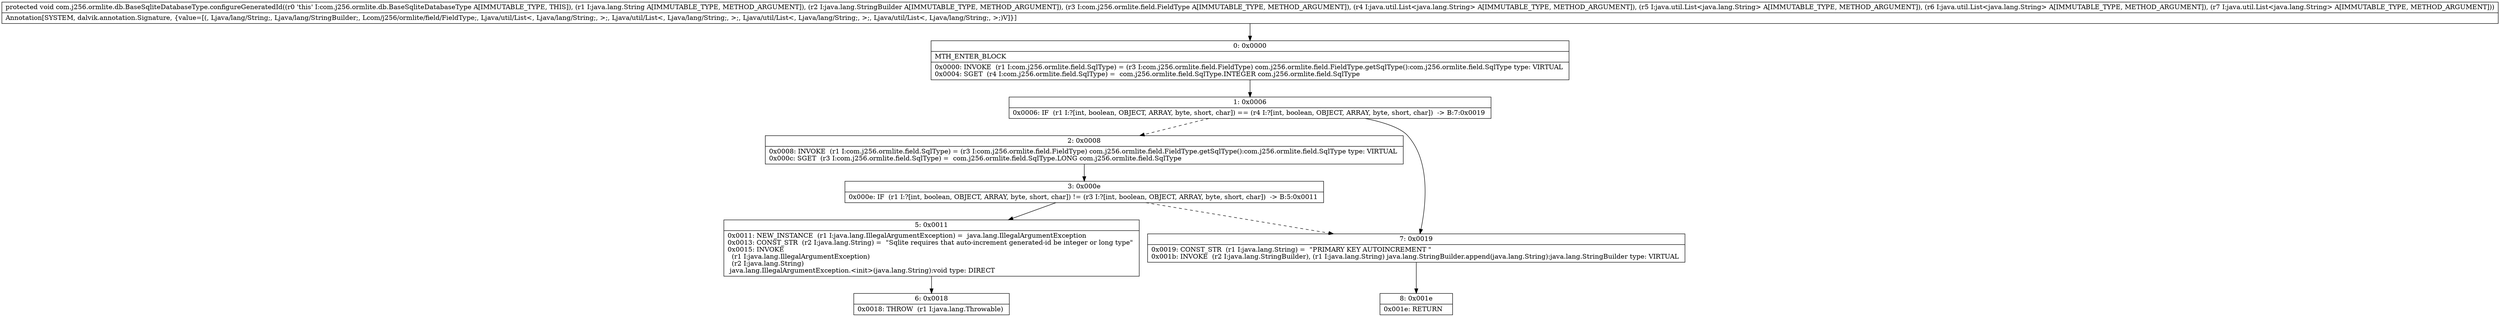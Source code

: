 digraph "CFG forcom.j256.ormlite.db.BaseSqliteDatabaseType.configureGeneratedId(Ljava\/lang\/String;Ljava\/lang\/StringBuilder;Lcom\/j256\/ormlite\/field\/FieldType;Ljava\/util\/List;Ljava\/util\/List;Ljava\/util\/List;Ljava\/util\/List;)V" {
Node_0 [shape=record,label="{0\:\ 0x0000|MTH_ENTER_BLOCK\l|0x0000: INVOKE  (r1 I:com.j256.ormlite.field.SqlType) = (r3 I:com.j256.ormlite.field.FieldType) com.j256.ormlite.field.FieldType.getSqlType():com.j256.ormlite.field.SqlType type: VIRTUAL \l0x0004: SGET  (r4 I:com.j256.ormlite.field.SqlType) =  com.j256.ormlite.field.SqlType.INTEGER com.j256.ormlite.field.SqlType \l}"];
Node_1 [shape=record,label="{1\:\ 0x0006|0x0006: IF  (r1 I:?[int, boolean, OBJECT, ARRAY, byte, short, char]) == (r4 I:?[int, boolean, OBJECT, ARRAY, byte, short, char])  \-\> B:7:0x0019 \l}"];
Node_2 [shape=record,label="{2\:\ 0x0008|0x0008: INVOKE  (r1 I:com.j256.ormlite.field.SqlType) = (r3 I:com.j256.ormlite.field.FieldType) com.j256.ormlite.field.FieldType.getSqlType():com.j256.ormlite.field.SqlType type: VIRTUAL \l0x000c: SGET  (r3 I:com.j256.ormlite.field.SqlType) =  com.j256.ormlite.field.SqlType.LONG com.j256.ormlite.field.SqlType \l}"];
Node_3 [shape=record,label="{3\:\ 0x000e|0x000e: IF  (r1 I:?[int, boolean, OBJECT, ARRAY, byte, short, char]) != (r3 I:?[int, boolean, OBJECT, ARRAY, byte, short, char])  \-\> B:5:0x0011 \l}"];
Node_5 [shape=record,label="{5\:\ 0x0011|0x0011: NEW_INSTANCE  (r1 I:java.lang.IllegalArgumentException) =  java.lang.IllegalArgumentException \l0x0013: CONST_STR  (r2 I:java.lang.String) =  \"Sqlite requires that auto\-increment generated\-id be integer or long type\" \l0x0015: INVOKE  \l  (r1 I:java.lang.IllegalArgumentException)\l  (r2 I:java.lang.String)\l java.lang.IllegalArgumentException.\<init\>(java.lang.String):void type: DIRECT \l}"];
Node_6 [shape=record,label="{6\:\ 0x0018|0x0018: THROW  (r1 I:java.lang.Throwable) \l}"];
Node_7 [shape=record,label="{7\:\ 0x0019|0x0019: CONST_STR  (r1 I:java.lang.String) =  \"PRIMARY KEY AUTOINCREMENT \" \l0x001b: INVOKE  (r2 I:java.lang.StringBuilder), (r1 I:java.lang.String) java.lang.StringBuilder.append(java.lang.String):java.lang.StringBuilder type: VIRTUAL \l}"];
Node_8 [shape=record,label="{8\:\ 0x001e|0x001e: RETURN   \l}"];
MethodNode[shape=record,label="{protected void com.j256.ormlite.db.BaseSqliteDatabaseType.configureGeneratedId((r0 'this' I:com.j256.ormlite.db.BaseSqliteDatabaseType A[IMMUTABLE_TYPE, THIS]), (r1 I:java.lang.String A[IMMUTABLE_TYPE, METHOD_ARGUMENT]), (r2 I:java.lang.StringBuilder A[IMMUTABLE_TYPE, METHOD_ARGUMENT]), (r3 I:com.j256.ormlite.field.FieldType A[IMMUTABLE_TYPE, METHOD_ARGUMENT]), (r4 I:java.util.List\<java.lang.String\> A[IMMUTABLE_TYPE, METHOD_ARGUMENT]), (r5 I:java.util.List\<java.lang.String\> A[IMMUTABLE_TYPE, METHOD_ARGUMENT]), (r6 I:java.util.List\<java.lang.String\> A[IMMUTABLE_TYPE, METHOD_ARGUMENT]), (r7 I:java.util.List\<java.lang.String\> A[IMMUTABLE_TYPE, METHOD_ARGUMENT]))  | Annotation[SYSTEM, dalvik.annotation.Signature, \{value=[(, Ljava\/lang\/String;, Ljava\/lang\/StringBuilder;, Lcom\/j256\/ormlite\/field\/FieldType;, Ljava\/util\/List\<, Ljava\/lang\/String;, \>;, Ljava\/util\/List\<, Ljava\/lang\/String;, \>;, Ljava\/util\/List\<, Ljava\/lang\/String;, \>;, Ljava\/util\/List\<, Ljava\/lang\/String;, \>;)V]\}]\l}"];
MethodNode -> Node_0;
Node_0 -> Node_1;
Node_1 -> Node_2[style=dashed];
Node_1 -> Node_7;
Node_2 -> Node_3;
Node_3 -> Node_5;
Node_3 -> Node_7[style=dashed];
Node_5 -> Node_6;
Node_7 -> Node_8;
}


